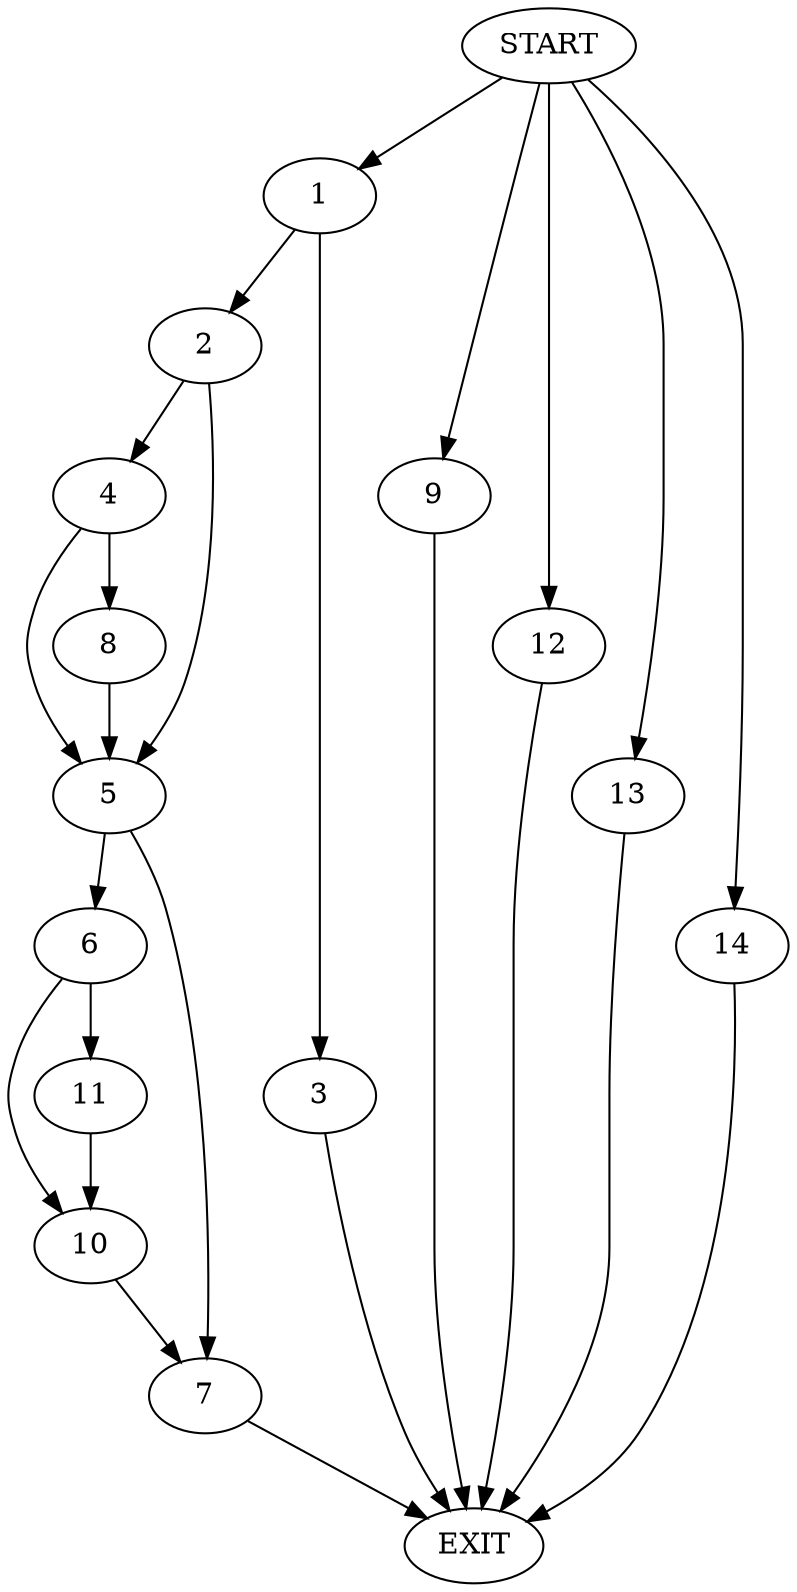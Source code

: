 digraph {
0 [label="START"]
15 [label="EXIT"]
0 -> 1
1 -> 2
1 -> 3
3 -> 15
2 -> 4
2 -> 5
5 -> 6
5 -> 7
4 -> 8
4 -> 5
8 -> 5
0 -> 9
9 -> 15
6 -> 10
6 -> 11
7 -> 15
11 -> 10
10 -> 7
0 -> 12
12 -> 15
0 -> 13
13 -> 15
0 -> 14
14 -> 15
}
